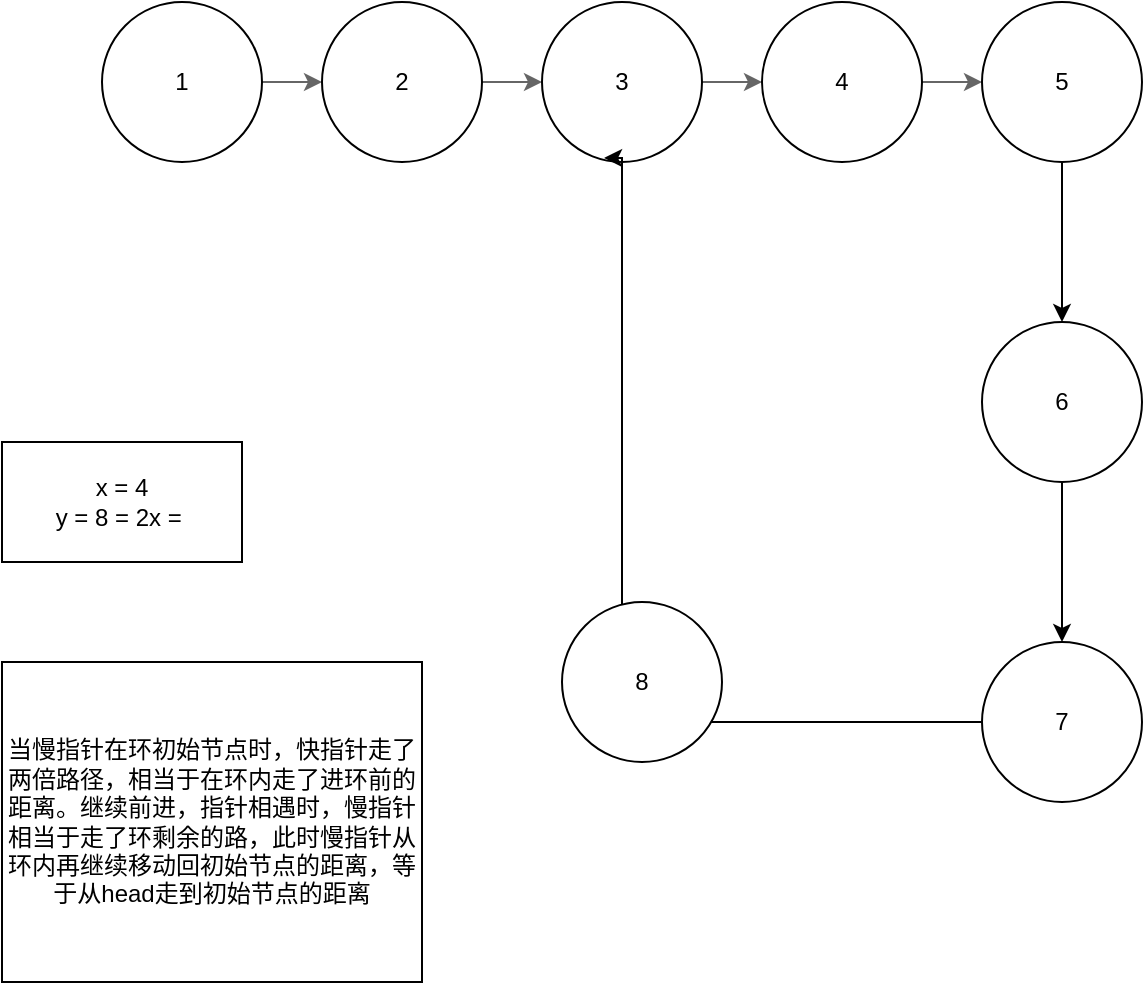 <mxfile version="21.6.6" type="github">
  <diagram name="第 1 页" id="N7r7OU1YnOGUv65oeLJI">
    <mxGraphModel dx="1242" dy="716" grid="1" gridSize="10" guides="1" tooltips="1" connect="1" arrows="1" fold="1" page="1" pageScale="1" pageWidth="827" pageHeight="1169" math="0" shadow="0">
      <root>
        <mxCell id="0" />
        <mxCell id="1" parent="0" />
        <mxCell id="U11lHf7SrJ4D87NI97nm-4" value="" style="edgeStyle=orthogonalEdgeStyle;rounded=0;orthogonalLoop=1;jettySize=auto;html=1;fillColor=#f5f5f5;strokeColor=#666666;" edge="1" parent="1" source="U11lHf7SrJ4D87NI97nm-1" target="U11lHf7SrJ4D87NI97nm-2">
          <mxGeometry relative="1" as="geometry" />
        </mxCell>
        <mxCell id="U11lHf7SrJ4D87NI97nm-1" value="1" style="ellipse;whiteSpace=wrap;html=1;aspect=fixed;" vertex="1" parent="1">
          <mxGeometry x="90" y="160" width="80" height="80" as="geometry" />
        </mxCell>
        <mxCell id="U11lHf7SrJ4D87NI97nm-10" value="" style="edgeStyle=orthogonalEdgeStyle;rounded=0;orthogonalLoop=1;jettySize=auto;html=1;fillColor=#f5f5f5;strokeColor=#666666;" edge="1" parent="1" source="U11lHf7SrJ4D87NI97nm-2" target="U11lHf7SrJ4D87NI97nm-5">
          <mxGeometry relative="1" as="geometry" />
        </mxCell>
        <mxCell id="U11lHf7SrJ4D87NI97nm-2" value="2" style="ellipse;whiteSpace=wrap;html=1;aspect=fixed;" vertex="1" parent="1">
          <mxGeometry x="200" y="160" width="80" height="80" as="geometry" />
        </mxCell>
        <mxCell id="U11lHf7SrJ4D87NI97nm-11" value="" style="edgeStyle=orthogonalEdgeStyle;rounded=0;orthogonalLoop=1;jettySize=auto;html=1;fillColor=#f5f5f5;strokeColor=#666666;" edge="1" parent="1" source="U11lHf7SrJ4D87NI97nm-5" target="U11lHf7SrJ4D87NI97nm-6">
          <mxGeometry relative="1" as="geometry" />
        </mxCell>
        <mxCell id="U11lHf7SrJ4D87NI97nm-5" value="3" style="ellipse;whiteSpace=wrap;html=1;aspect=fixed;" vertex="1" parent="1">
          <mxGeometry x="310" y="160" width="80" height="80" as="geometry" />
        </mxCell>
        <mxCell id="U11lHf7SrJ4D87NI97nm-12" value="" style="edgeStyle=orthogonalEdgeStyle;rounded=0;orthogonalLoop=1;jettySize=auto;html=1;fillColor=#f5f5f5;strokeColor=#666666;" edge="1" parent="1" source="U11lHf7SrJ4D87NI97nm-6" target="U11lHf7SrJ4D87NI97nm-7">
          <mxGeometry relative="1" as="geometry" />
        </mxCell>
        <mxCell id="U11lHf7SrJ4D87NI97nm-6" value="4" style="ellipse;whiteSpace=wrap;html=1;aspect=fixed;" vertex="1" parent="1">
          <mxGeometry x="420" y="160" width="80" height="80" as="geometry" />
        </mxCell>
        <mxCell id="U11lHf7SrJ4D87NI97nm-13" value="" style="edgeStyle=orthogonalEdgeStyle;rounded=0;orthogonalLoop=1;jettySize=auto;html=1;" edge="1" parent="1" source="U11lHf7SrJ4D87NI97nm-7" target="U11lHf7SrJ4D87NI97nm-8">
          <mxGeometry relative="1" as="geometry" />
        </mxCell>
        <mxCell id="U11lHf7SrJ4D87NI97nm-7" value="5" style="ellipse;whiteSpace=wrap;html=1;aspect=fixed;" vertex="1" parent="1">
          <mxGeometry x="530" y="160" width="80" height="80" as="geometry" />
        </mxCell>
        <mxCell id="U11lHf7SrJ4D87NI97nm-14" value="" style="edgeStyle=orthogonalEdgeStyle;rounded=0;orthogonalLoop=1;jettySize=auto;html=1;" edge="1" parent="1" source="U11lHf7SrJ4D87NI97nm-8" target="U11lHf7SrJ4D87NI97nm-9">
          <mxGeometry relative="1" as="geometry" />
        </mxCell>
        <mxCell id="U11lHf7SrJ4D87NI97nm-8" value="6" style="ellipse;whiteSpace=wrap;html=1;aspect=fixed;" vertex="1" parent="1">
          <mxGeometry x="530" y="320" width="80" height="80" as="geometry" />
        </mxCell>
        <mxCell id="U11lHf7SrJ4D87NI97nm-15" style="edgeStyle=orthogonalEdgeStyle;rounded=0;orthogonalLoop=1;jettySize=auto;html=1;entryX=0.5;entryY=1;entryDx=0;entryDy=0;" edge="1" parent="1" source="U11lHf7SrJ4D87NI97nm-9" target="U11lHf7SrJ4D87NI97nm-25">
          <mxGeometry relative="1" as="geometry">
            <mxPoint x="350" y="500" as="targetPoint" />
            <Array as="points">
              <mxPoint x="430" y="520" />
              <mxPoint x="430" y="520" />
            </Array>
          </mxGeometry>
        </mxCell>
        <mxCell id="U11lHf7SrJ4D87NI97nm-9" value="7" style="ellipse;whiteSpace=wrap;html=1;aspect=fixed;" vertex="1" parent="1">
          <mxGeometry x="530" y="480" width="80" height="80" as="geometry" />
        </mxCell>
        <mxCell id="U11lHf7SrJ4D87NI97nm-16" value="x = 4&lt;br&gt;y = 8 = 2x =&amp;nbsp;" style="rounded=0;whiteSpace=wrap;html=1;" vertex="1" parent="1">
          <mxGeometry x="40" y="380" width="120" height="60" as="geometry" />
        </mxCell>
        <mxCell id="U11lHf7SrJ4D87NI97nm-26" style="edgeStyle=orthogonalEdgeStyle;rounded=0;orthogonalLoop=1;jettySize=auto;html=1;entryX=0.388;entryY=0.975;entryDx=0;entryDy=0;entryPerimeter=0;" edge="1" parent="1" source="U11lHf7SrJ4D87NI97nm-25" target="U11lHf7SrJ4D87NI97nm-5">
          <mxGeometry relative="1" as="geometry">
            <Array as="points">
              <mxPoint x="350" y="238" />
            </Array>
          </mxGeometry>
        </mxCell>
        <mxCell id="U11lHf7SrJ4D87NI97nm-25" value="8" style="ellipse;whiteSpace=wrap;html=1;aspect=fixed;" vertex="1" parent="1">
          <mxGeometry x="320" y="460" width="80" height="80" as="geometry" />
        </mxCell>
        <mxCell id="U11lHf7SrJ4D87NI97nm-27" value="当慢指针在环初始节点时，快指针走了两倍路径，相当于在环内走了进环前的距离。继续前进，指针相遇时，慢指针相当于走了环剩余的路，此时慢指针从环内再继续移动回初始节点的距离，等于从head走到初始节点的距离" style="rounded=0;whiteSpace=wrap;html=1;" vertex="1" parent="1">
          <mxGeometry x="40" y="490" width="210" height="160" as="geometry" />
        </mxCell>
      </root>
    </mxGraphModel>
  </diagram>
</mxfile>
